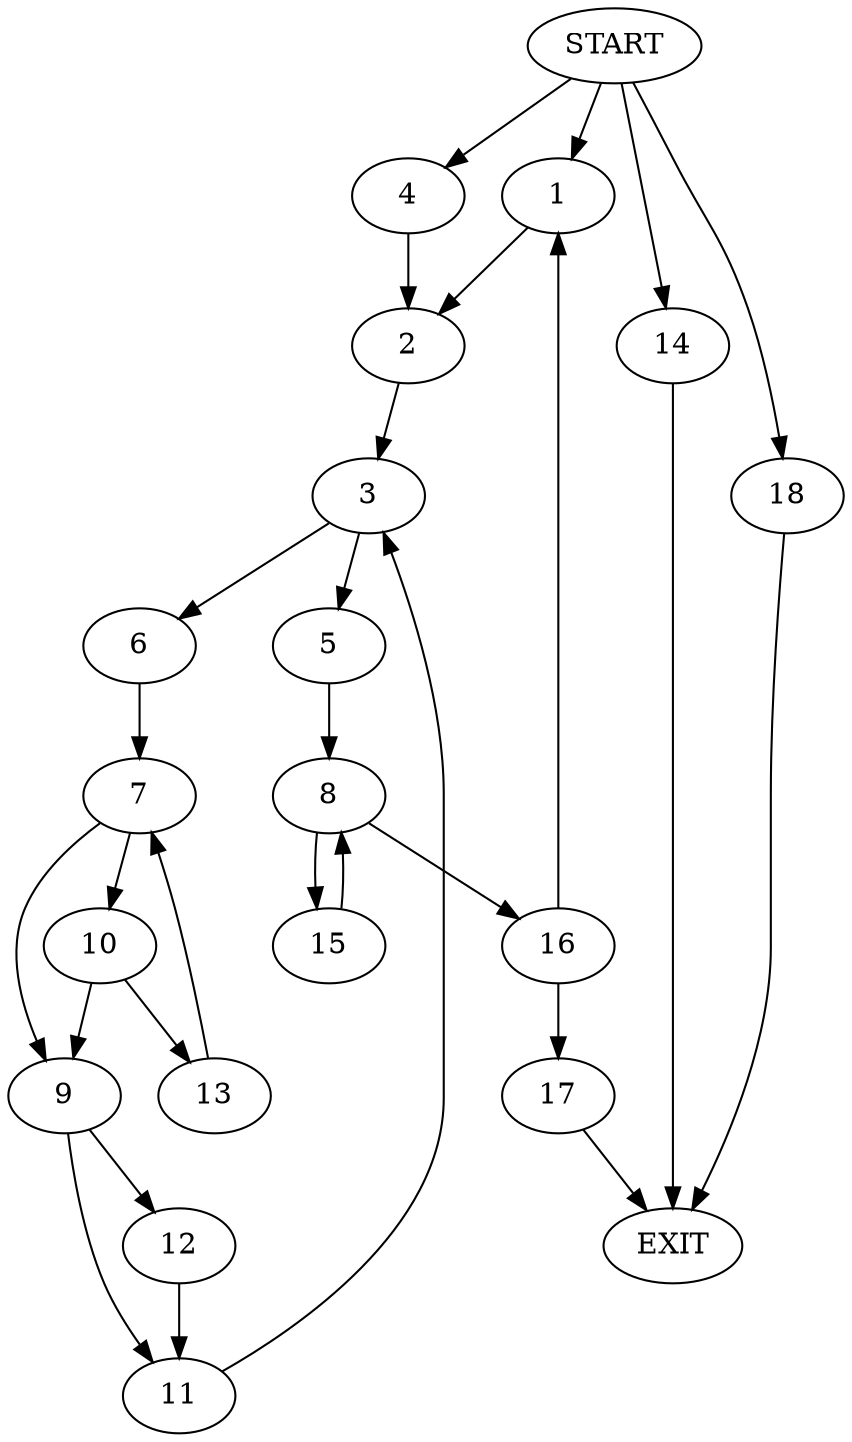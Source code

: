 digraph {
0 [label="START"]
19 [label="EXIT"]
0 -> 1
1 -> 2
2 -> 3
0 -> 4
4 -> 2
3 -> 5
3 -> 6
6 -> 7
5 -> 8
7 -> 9
7 -> 10
9 -> 11
9 -> 12
10 -> 9
10 -> 13
13 -> 7
11 -> 3
12 -> 11
0 -> 14
14 -> 19
8 -> 15
8 -> 16
15 -> 8
16 -> 17
16 -> 1
17 -> 19
0 -> 18
18 -> 19
}
